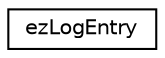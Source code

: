 digraph "Graphical Class Hierarchy"
{
 // LATEX_PDF_SIZE
  edge [fontname="Helvetica",fontsize="10",labelfontname="Helvetica",labelfontsize="10"];
  node [fontname="Helvetica",fontsize="10",shape=record];
  rankdir="LR";
  Node0 [label="ezLogEntry",height=0.2,width=0.4,color="black", fillcolor="white", style="filled",URL="$d1/de2/structez_log_entry.htm",tooltip="A persistent log entry created from a ezLoggingEventData. Allows for a log event to survive for longe..."];
}
